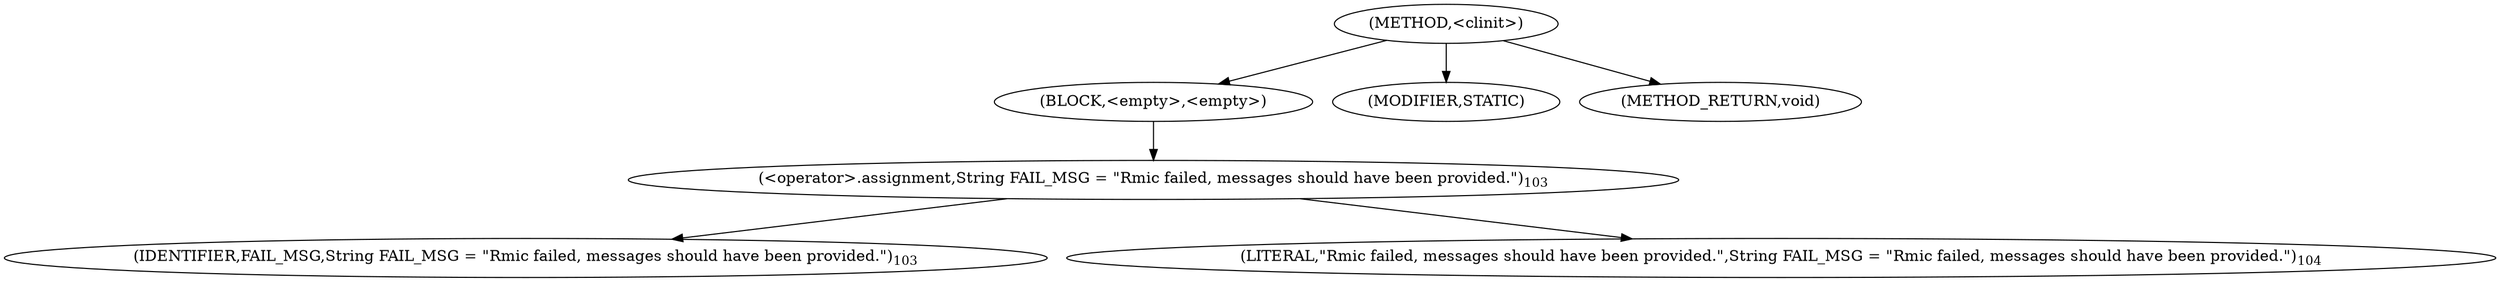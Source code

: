 digraph "&lt;clinit&gt;" {  
"1204" [label = <(METHOD,&lt;clinit&gt;)> ]
"1205" [label = <(BLOCK,&lt;empty&gt;,&lt;empty&gt;)> ]
"1206" [label = <(&lt;operator&gt;.assignment,String FAIL_MSG = &quot;Rmic failed, messages should have been provided.&quot;)<SUB>103</SUB>> ]
"1207" [label = <(IDENTIFIER,FAIL_MSG,String FAIL_MSG = &quot;Rmic failed, messages should have been provided.&quot;)<SUB>103</SUB>> ]
"1208" [label = <(LITERAL,&quot;Rmic failed, messages should have been provided.&quot;,String FAIL_MSG = &quot;Rmic failed, messages should have been provided.&quot;)<SUB>104</SUB>> ]
"1209" [label = <(MODIFIER,STATIC)> ]
"1210" [label = <(METHOD_RETURN,void)> ]
  "1204" -> "1205" 
  "1204" -> "1209" 
  "1204" -> "1210" 
  "1205" -> "1206" 
  "1206" -> "1207" 
  "1206" -> "1208" 
}
